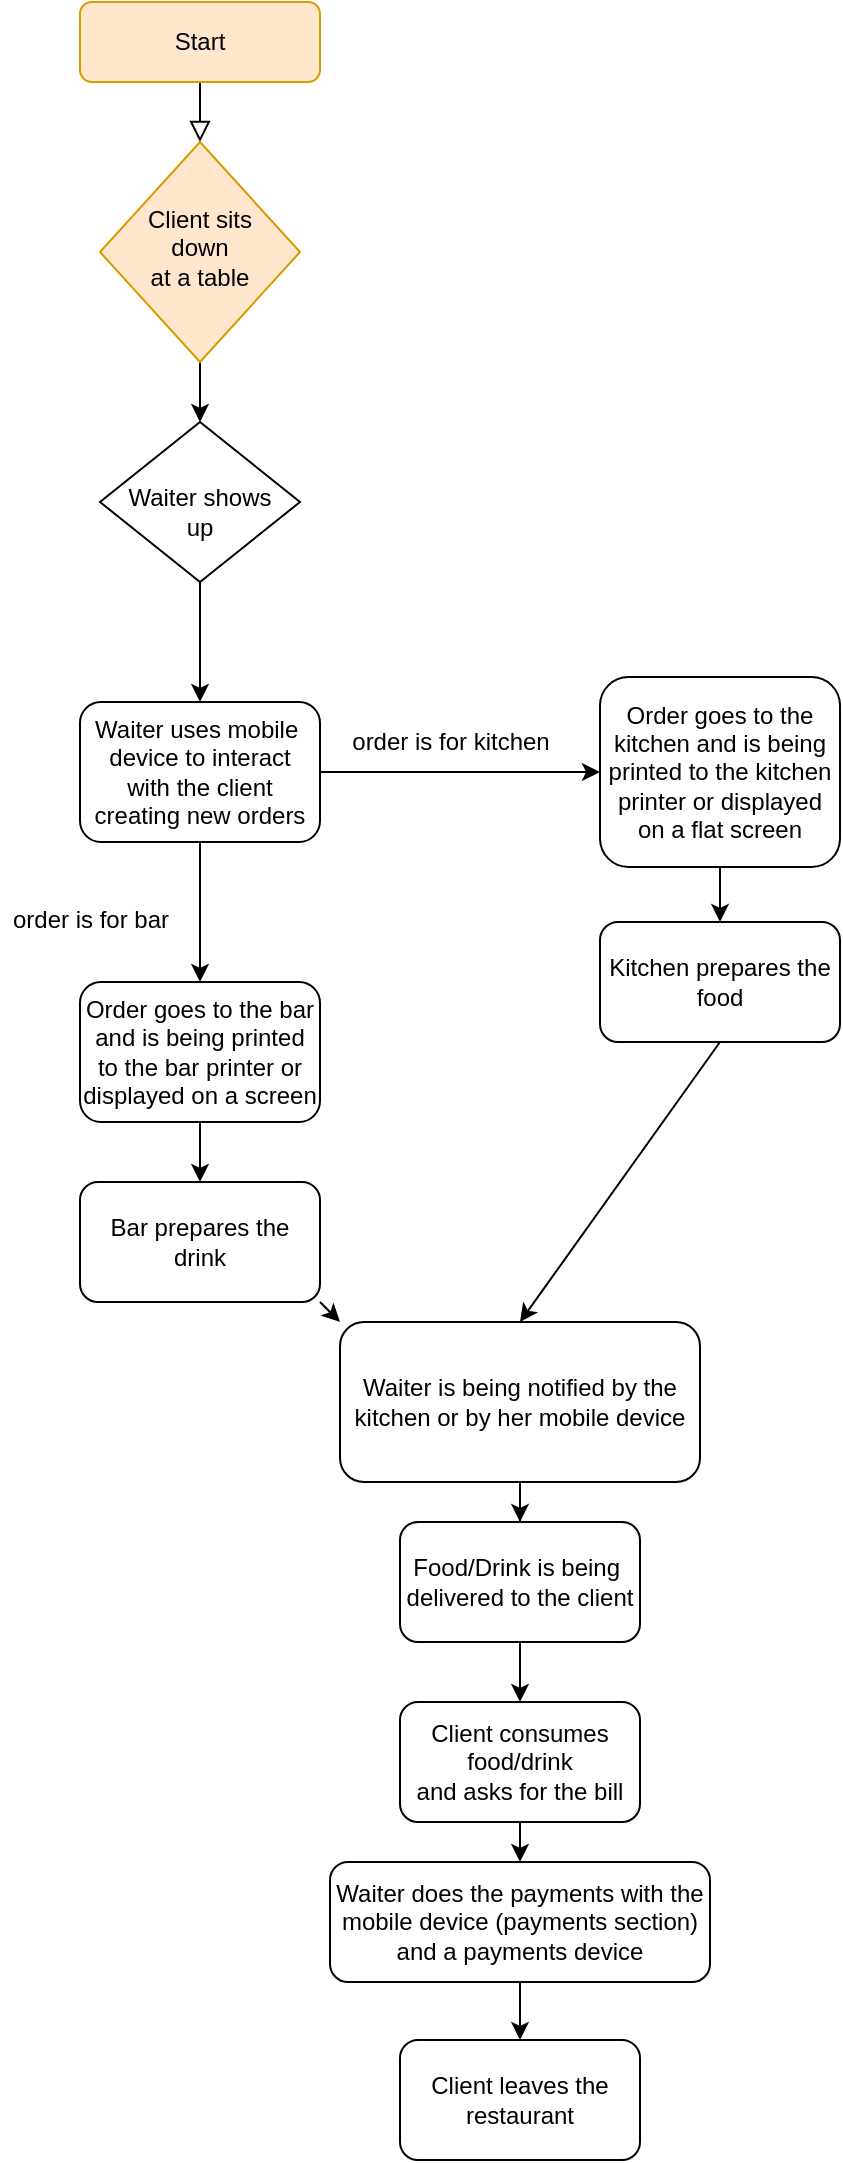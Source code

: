 <mxfile version="14.6.0" type="device"><diagram id="C5RBs43oDa-KdzZeNtuy" name="Page-1"><mxGraphModel dx="1038" dy="1749" grid="1" gridSize="10" guides="1" tooltips="1" connect="1" arrows="1" fold="1" page="1" pageScale="1" pageWidth="827" pageHeight="1169" math="0" shadow="0"><root><mxCell id="WIyWlLk6GJQsqaUBKTNV-0"/><mxCell id="WIyWlLk6GJQsqaUBKTNV-1" parent="WIyWlLk6GJQsqaUBKTNV-0"/><mxCell id="WIyWlLk6GJQsqaUBKTNV-2" value="" style="rounded=0;html=1;jettySize=auto;orthogonalLoop=1;fontSize=11;endArrow=block;endFill=0;endSize=8;strokeWidth=1;shadow=0;labelBackgroundColor=none;edgeStyle=orthogonalEdgeStyle;" parent="WIyWlLk6GJQsqaUBKTNV-1" source="WIyWlLk6GJQsqaUBKTNV-3" target="WIyWlLk6GJQsqaUBKTNV-6" edge="1"><mxGeometry relative="1" as="geometry"/></mxCell><mxCell id="WIyWlLk6GJQsqaUBKTNV-3" value="Start" style="rounded=1;whiteSpace=wrap;html=1;fontSize=12;glass=0;strokeWidth=1;shadow=0;fillColor=#ffe6cc;strokeColor=#d79b00;" parent="WIyWlLk6GJQsqaUBKTNV-1" vertex="1"><mxGeometry x="90" y="-1169" width="120" height="40" as="geometry"/></mxCell><mxCell id="VsJRWI0TgGVCyAKNe5Gy-1" style="edgeStyle=orthogonalEdgeStyle;rounded=0;orthogonalLoop=1;jettySize=auto;html=1;exitX=0.5;exitY=1;exitDx=0;exitDy=0;entryX=0.5;entryY=0;entryDx=0;entryDy=0;" edge="1" parent="WIyWlLk6GJQsqaUBKTNV-1" source="WIyWlLk6GJQsqaUBKTNV-6" target="WIyWlLk6GJQsqaUBKTNV-10"><mxGeometry relative="1" as="geometry"/></mxCell><mxCell id="WIyWlLk6GJQsqaUBKTNV-6" value="Client sits &lt;br&gt;down&lt;br&gt;at a table" style="rhombus;whiteSpace=wrap;html=1;shadow=0;fontFamily=Helvetica;fontSize=12;align=center;strokeWidth=1;spacing=6;spacingTop=-4;fillColor=#ffe6cc;strokeColor=#d79b00;" parent="WIyWlLk6GJQsqaUBKTNV-1" vertex="1"><mxGeometry x="100" y="-1099" width="100" height="110" as="geometry"/></mxCell><mxCell id="VsJRWI0TgGVCyAKNe5Gy-3" style="edgeStyle=orthogonalEdgeStyle;rounded=0;orthogonalLoop=1;jettySize=auto;html=1;exitX=0.5;exitY=1;exitDx=0;exitDy=0;entryX=0.5;entryY=0;entryDx=0;entryDy=0;" edge="1" parent="WIyWlLk6GJQsqaUBKTNV-1" source="WIyWlLk6GJQsqaUBKTNV-10" target="WIyWlLk6GJQsqaUBKTNV-11"><mxGeometry relative="1" as="geometry"/></mxCell><mxCell id="WIyWlLk6GJQsqaUBKTNV-10" value="&lt;br&gt;Waiter shows &lt;br&gt;up" style="rhombus;whiteSpace=wrap;html=1;shadow=0;fontFamily=Helvetica;fontSize=12;align=center;strokeWidth=1;spacing=6;spacingTop=-4;" parent="WIyWlLk6GJQsqaUBKTNV-1" vertex="1"><mxGeometry x="100" y="-959" width="100" height="80" as="geometry"/></mxCell><mxCell id="VsJRWI0TgGVCyAKNe5Gy-5" style="edgeStyle=orthogonalEdgeStyle;rounded=0;orthogonalLoop=1;jettySize=auto;html=1;exitX=1;exitY=0.5;exitDx=0;exitDy=0;" edge="1" parent="WIyWlLk6GJQsqaUBKTNV-1" source="WIyWlLk6GJQsqaUBKTNV-11"><mxGeometry relative="1" as="geometry"><mxPoint x="350" y="-784" as="targetPoint"/></mxGeometry></mxCell><mxCell id="WIyWlLk6GJQsqaUBKTNV-11" value="Waiter uses mobile&amp;nbsp;&lt;br&gt;device to interact&lt;br&gt;with the client creating new orders" style="rounded=1;whiteSpace=wrap;html=1;fontSize=12;glass=0;strokeWidth=1;shadow=0;" parent="WIyWlLk6GJQsqaUBKTNV-1" vertex="1"><mxGeometry x="90" y="-819" width="120" height="70" as="geometry"/></mxCell><mxCell id="VsJRWI0TgGVCyAKNe5Gy-6" value="order is for kitchen" style="text;html=1;align=center;verticalAlign=middle;resizable=0;points=[];autosize=1;strokeColor=none;" vertex="1" parent="WIyWlLk6GJQsqaUBKTNV-1"><mxGeometry x="220" y="-809" width="110" height="20" as="geometry"/></mxCell><mxCell id="VsJRWI0TgGVCyAKNe5Gy-7" value="order is for bar" style="text;html=1;align=center;verticalAlign=middle;resizable=0;points=[];autosize=1;strokeColor=none;" vertex="1" parent="WIyWlLk6GJQsqaUBKTNV-1"><mxGeometry x="50" y="-720" width="90" height="20" as="geometry"/></mxCell><mxCell id="VsJRWI0TgGVCyAKNe5Gy-9" value="" style="endArrow=classic;html=1;exitX=0.5;exitY=1;exitDx=0;exitDy=0;" edge="1" parent="WIyWlLk6GJQsqaUBKTNV-1" source="WIyWlLk6GJQsqaUBKTNV-11"><mxGeometry width="50" height="50" relative="1" as="geometry"><mxPoint x="320" y="-849" as="sourcePoint"/><mxPoint x="150" y="-679" as="targetPoint"/></mxGeometry></mxCell><mxCell id="VsJRWI0TgGVCyAKNe5Gy-10" value="Order goes to the kitchen and is being printed to the kitchen printer or displayed on a flat screen" style="rounded=1;whiteSpace=wrap;html=1;" vertex="1" parent="WIyWlLk6GJQsqaUBKTNV-1"><mxGeometry x="350" y="-831.5" width="120" height="95" as="geometry"/></mxCell><mxCell id="VsJRWI0TgGVCyAKNe5Gy-11" value="Order goes to the bar and is being printed to the bar printer or displayed on a screen" style="rounded=1;whiteSpace=wrap;html=1;" vertex="1" parent="WIyWlLk6GJQsqaUBKTNV-1"><mxGeometry x="90" y="-679" width="120" height="70" as="geometry"/></mxCell><mxCell id="VsJRWI0TgGVCyAKNe5Gy-12" value="Bar prepares the drink" style="rounded=1;whiteSpace=wrap;html=1;" vertex="1" parent="WIyWlLk6GJQsqaUBKTNV-1"><mxGeometry x="90" y="-579" width="120" height="60" as="geometry"/></mxCell><mxCell id="VsJRWI0TgGVCyAKNe5Gy-13" value="Kitchen prepares the food" style="rounded=1;whiteSpace=wrap;html=1;" vertex="1" parent="WIyWlLk6GJQsqaUBKTNV-1"><mxGeometry x="350" y="-709" width="120" height="60" as="geometry"/></mxCell><mxCell id="VsJRWI0TgGVCyAKNe5Gy-14" value="" style="endArrow=classic;html=1;exitX=0.5;exitY=1;exitDx=0;exitDy=0;entryX=0.5;entryY=0;entryDx=0;entryDy=0;" edge="1" parent="WIyWlLk6GJQsqaUBKTNV-1" source="VsJRWI0TgGVCyAKNe5Gy-10" target="VsJRWI0TgGVCyAKNe5Gy-13"><mxGeometry width="50" height="50" relative="1" as="geometry"><mxPoint x="320" y="-779" as="sourcePoint"/><mxPoint x="370" y="-829" as="targetPoint"/></mxGeometry></mxCell><mxCell id="VsJRWI0TgGVCyAKNe5Gy-15" value="" style="endArrow=classic;html=1;exitX=0.5;exitY=1;exitDx=0;exitDy=0;" edge="1" parent="WIyWlLk6GJQsqaUBKTNV-1" source="VsJRWI0TgGVCyAKNe5Gy-11" target="VsJRWI0TgGVCyAKNe5Gy-12"><mxGeometry width="50" height="50" relative="1" as="geometry"><mxPoint x="320" y="-779" as="sourcePoint"/><mxPoint x="370" y="-829" as="targetPoint"/></mxGeometry></mxCell><mxCell id="VsJRWI0TgGVCyAKNe5Gy-16" value="" style="endArrow=classic;html=1;exitX=0.5;exitY=1;exitDx=0;exitDy=0;entryX=0.5;entryY=0;entryDx=0;entryDy=0;" edge="1" parent="WIyWlLk6GJQsqaUBKTNV-1" source="VsJRWI0TgGVCyAKNe5Gy-13" target="VsJRWI0TgGVCyAKNe5Gy-17"><mxGeometry width="50" height="50" relative="1" as="geometry"><mxPoint x="320" y="-689" as="sourcePoint"/><mxPoint x="410" y="-609" as="targetPoint"/></mxGeometry></mxCell><mxCell id="VsJRWI0TgGVCyAKNe5Gy-22" value="" style="edgeStyle=orthogonalEdgeStyle;rounded=0;orthogonalLoop=1;jettySize=auto;html=1;" edge="1" parent="WIyWlLk6GJQsqaUBKTNV-1" source="VsJRWI0TgGVCyAKNe5Gy-17" target="VsJRWI0TgGVCyAKNe5Gy-19"><mxGeometry relative="1" as="geometry"/></mxCell><mxCell id="VsJRWI0TgGVCyAKNe5Gy-17" value="Waiter is being notified by the kitchen or by her mobile device" style="rounded=1;whiteSpace=wrap;html=1;" vertex="1" parent="WIyWlLk6GJQsqaUBKTNV-1"><mxGeometry x="220" y="-509" width="180" height="80" as="geometry"/></mxCell><mxCell id="VsJRWI0TgGVCyAKNe5Gy-18" value="" style="endArrow=classic;html=1;exitX=1;exitY=1;exitDx=0;exitDy=0;entryX=0;entryY=0;entryDx=0;entryDy=0;" edge="1" parent="WIyWlLk6GJQsqaUBKTNV-1" source="VsJRWI0TgGVCyAKNe5Gy-12" target="VsJRWI0TgGVCyAKNe5Gy-17"><mxGeometry width="50" height="50" relative="1" as="geometry"><mxPoint x="320" y="-609" as="sourcePoint"/><mxPoint x="370" y="-659" as="targetPoint"/></mxGeometry></mxCell><mxCell id="VsJRWI0TgGVCyAKNe5Gy-19" value="Food/Drink is being&amp;nbsp;&lt;br&gt;delivered to the client" style="rounded=1;whiteSpace=wrap;html=1;" vertex="1" parent="WIyWlLk6GJQsqaUBKTNV-1"><mxGeometry x="250" y="-409" width="120" height="60" as="geometry"/></mxCell><mxCell id="VsJRWI0TgGVCyAKNe5Gy-23" value="Client consumes food/drink&lt;br&gt;and asks for the bill" style="rounded=1;whiteSpace=wrap;html=1;" vertex="1" parent="WIyWlLk6GJQsqaUBKTNV-1"><mxGeometry x="250" y="-319" width="120" height="60" as="geometry"/></mxCell><mxCell id="VsJRWI0TgGVCyAKNe5Gy-24" value="" style="endArrow=classic;html=1;exitX=0.5;exitY=1;exitDx=0;exitDy=0;entryX=0.5;entryY=0;entryDx=0;entryDy=0;" edge="1" parent="WIyWlLk6GJQsqaUBKTNV-1" source="VsJRWI0TgGVCyAKNe5Gy-19" target="VsJRWI0TgGVCyAKNe5Gy-23"><mxGeometry width="50" height="50" relative="1" as="geometry"><mxPoint x="320" y="-329" as="sourcePoint"/><mxPoint x="370" y="-379" as="targetPoint"/></mxGeometry></mxCell><mxCell id="VsJRWI0TgGVCyAKNe5Gy-25" value="Waiter does the payments with the mobile device (payments section) and a payments device" style="rounded=1;whiteSpace=wrap;html=1;" vertex="1" parent="WIyWlLk6GJQsqaUBKTNV-1"><mxGeometry x="215" y="-239" width="190" height="60" as="geometry"/></mxCell><mxCell id="VsJRWI0TgGVCyAKNe5Gy-28" value="" style="endArrow=classic;html=1;exitX=0.5;exitY=1;exitDx=0;exitDy=0;entryX=0.5;entryY=0;entryDx=0;entryDy=0;" edge="1" parent="WIyWlLk6GJQsqaUBKTNV-1" source="VsJRWI0TgGVCyAKNe5Gy-23" target="VsJRWI0TgGVCyAKNe5Gy-25"><mxGeometry width="50" height="50" relative="1" as="geometry"><mxPoint x="320" y="-249" as="sourcePoint"/><mxPoint x="370" y="-299" as="targetPoint"/></mxGeometry></mxCell><mxCell id="VsJRWI0TgGVCyAKNe5Gy-29" value="Client leaves the&lt;br&gt;restaurant" style="rounded=1;whiteSpace=wrap;html=1;" vertex="1" parent="WIyWlLk6GJQsqaUBKTNV-1"><mxGeometry x="250" y="-150" width="120" height="60" as="geometry"/></mxCell><mxCell id="VsJRWI0TgGVCyAKNe5Gy-30" value="" style="endArrow=classic;html=1;" edge="1" parent="WIyWlLk6GJQsqaUBKTNV-1" source="VsJRWI0TgGVCyAKNe5Gy-25" target="VsJRWI0TgGVCyAKNe5Gy-29"><mxGeometry width="50" height="50" relative="1" as="geometry"><mxPoint x="308" y="-176" as="sourcePoint"/><mxPoint x="440" y="-280" as="targetPoint"/></mxGeometry></mxCell></root></mxGraphModel></diagram></mxfile>